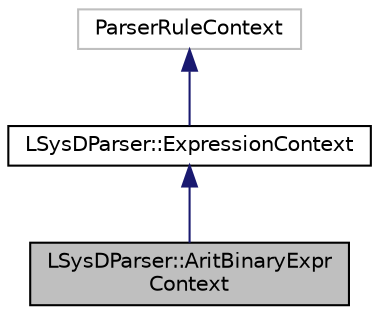 digraph "LSysDParser::AritBinaryExprContext"
{
 // LATEX_PDF_SIZE
  edge [fontname="Helvetica",fontsize="10",labelfontname="Helvetica",labelfontsize="10"];
  node [fontname="Helvetica",fontsize="10",shape=record];
  Node1 [label="LSysDParser::AritBinaryExpr\lContext",height=0.2,width=0.4,color="black", fillcolor="grey75", style="filled", fontcolor="black",tooltip=" "];
  Node2 -> Node1 [dir="back",color="midnightblue",fontsize="10",style="solid",fontname="Helvetica"];
  Node2 [label="LSysDParser::ExpressionContext",height=0.2,width=0.4,color="black", fillcolor="white", style="filled",URL="$classLSysDParser_1_1ExpressionContext.html",tooltip=" "];
  Node3 -> Node2 [dir="back",color="midnightblue",fontsize="10",style="solid",fontname="Helvetica"];
  Node3 [label="ParserRuleContext",height=0.2,width=0.4,color="grey75", fillcolor="white", style="filled",tooltip=" "];
}
